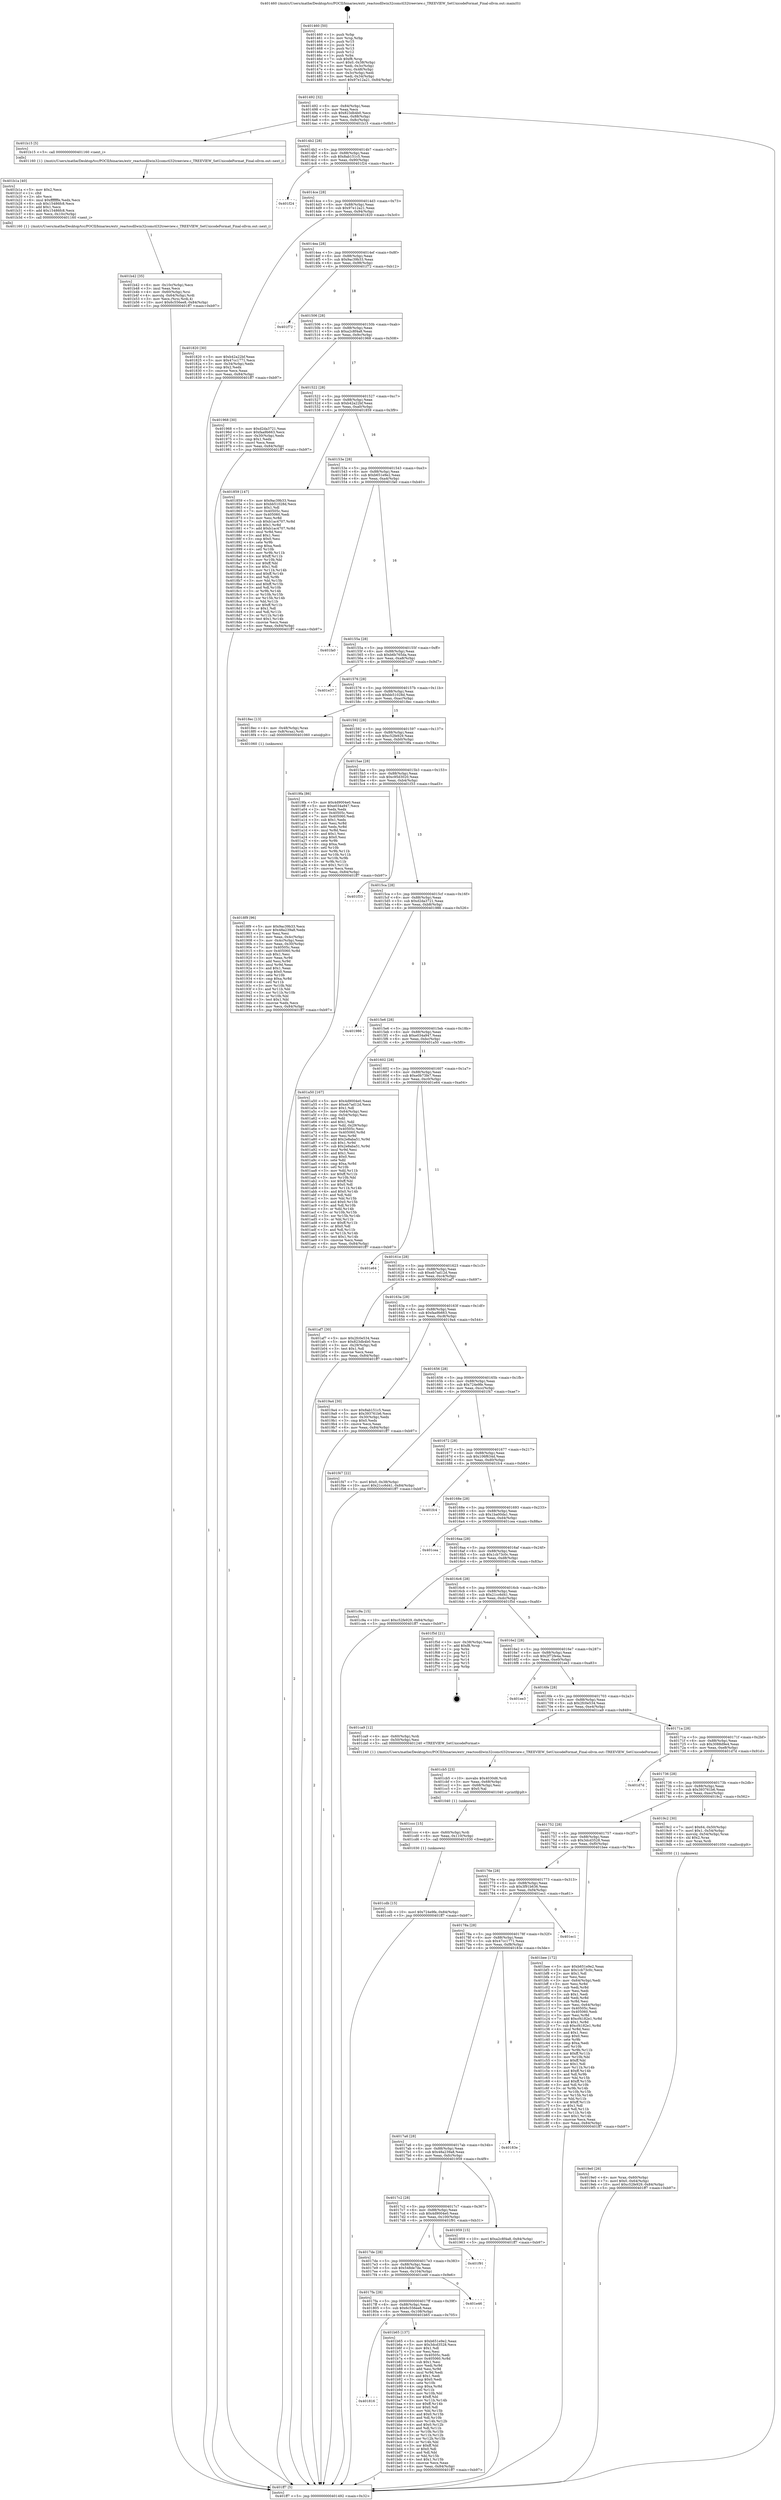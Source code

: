 digraph "0x401460" {
  label = "0x401460 (/mnt/c/Users/mathe/Desktop/tcc/POCII/binaries/extr_reactosdllwin32comctl32treeview.c_TREEVIEW_SetUnicodeFormat_Final-ollvm.out::main(0))"
  labelloc = "t"
  node[shape=record]

  Entry [label="",width=0.3,height=0.3,shape=circle,fillcolor=black,style=filled]
  "0x401492" [label="{
     0x401492 [32]\l
     | [instrs]\l
     &nbsp;&nbsp;0x401492 \<+6\>: mov -0x84(%rbp),%eax\l
     &nbsp;&nbsp;0x401498 \<+2\>: mov %eax,%ecx\l
     &nbsp;&nbsp;0x40149a \<+6\>: sub $0x823db4b0,%ecx\l
     &nbsp;&nbsp;0x4014a0 \<+6\>: mov %eax,-0x88(%rbp)\l
     &nbsp;&nbsp;0x4014a6 \<+6\>: mov %ecx,-0x8c(%rbp)\l
     &nbsp;&nbsp;0x4014ac \<+6\>: je 0000000000401b15 \<main+0x6b5\>\l
  }"]
  "0x401b15" [label="{
     0x401b15 [5]\l
     | [instrs]\l
     &nbsp;&nbsp;0x401b15 \<+5\>: call 0000000000401160 \<next_i\>\l
     | [calls]\l
     &nbsp;&nbsp;0x401160 \{1\} (/mnt/c/Users/mathe/Desktop/tcc/POCII/binaries/extr_reactosdllwin32comctl32treeview.c_TREEVIEW_SetUnicodeFormat_Final-ollvm.out::next_i)\l
  }"]
  "0x4014b2" [label="{
     0x4014b2 [28]\l
     | [instrs]\l
     &nbsp;&nbsp;0x4014b2 \<+5\>: jmp 00000000004014b7 \<main+0x57\>\l
     &nbsp;&nbsp;0x4014b7 \<+6\>: mov -0x88(%rbp),%eax\l
     &nbsp;&nbsp;0x4014bd \<+5\>: sub $0x8ab151c5,%eax\l
     &nbsp;&nbsp;0x4014c2 \<+6\>: mov %eax,-0x90(%rbp)\l
     &nbsp;&nbsp;0x4014c8 \<+6\>: je 0000000000401f24 \<main+0xac4\>\l
  }"]
  Exit [label="",width=0.3,height=0.3,shape=circle,fillcolor=black,style=filled,peripheries=2]
  "0x401f24" [label="{
     0x401f24\l
  }", style=dashed]
  "0x4014ce" [label="{
     0x4014ce [28]\l
     | [instrs]\l
     &nbsp;&nbsp;0x4014ce \<+5\>: jmp 00000000004014d3 \<main+0x73\>\l
     &nbsp;&nbsp;0x4014d3 \<+6\>: mov -0x88(%rbp),%eax\l
     &nbsp;&nbsp;0x4014d9 \<+5\>: sub $0x97e12a21,%eax\l
     &nbsp;&nbsp;0x4014de \<+6\>: mov %eax,-0x94(%rbp)\l
     &nbsp;&nbsp;0x4014e4 \<+6\>: je 0000000000401820 \<main+0x3c0\>\l
  }"]
  "0x401cdb" [label="{
     0x401cdb [15]\l
     | [instrs]\l
     &nbsp;&nbsp;0x401cdb \<+10\>: movl $0x724e9fe,-0x84(%rbp)\l
     &nbsp;&nbsp;0x401ce5 \<+5\>: jmp 0000000000401ff7 \<main+0xb97\>\l
  }"]
  "0x401820" [label="{
     0x401820 [30]\l
     | [instrs]\l
     &nbsp;&nbsp;0x401820 \<+5\>: mov $0xb42a22bf,%eax\l
     &nbsp;&nbsp;0x401825 \<+5\>: mov $0x47cc1771,%ecx\l
     &nbsp;&nbsp;0x40182a \<+3\>: mov -0x34(%rbp),%edx\l
     &nbsp;&nbsp;0x40182d \<+3\>: cmp $0x2,%edx\l
     &nbsp;&nbsp;0x401830 \<+3\>: cmovne %ecx,%eax\l
     &nbsp;&nbsp;0x401833 \<+6\>: mov %eax,-0x84(%rbp)\l
     &nbsp;&nbsp;0x401839 \<+5\>: jmp 0000000000401ff7 \<main+0xb97\>\l
  }"]
  "0x4014ea" [label="{
     0x4014ea [28]\l
     | [instrs]\l
     &nbsp;&nbsp;0x4014ea \<+5\>: jmp 00000000004014ef \<main+0x8f\>\l
     &nbsp;&nbsp;0x4014ef \<+6\>: mov -0x88(%rbp),%eax\l
     &nbsp;&nbsp;0x4014f5 \<+5\>: sub $0x9ac39b33,%eax\l
     &nbsp;&nbsp;0x4014fa \<+6\>: mov %eax,-0x98(%rbp)\l
     &nbsp;&nbsp;0x401500 \<+6\>: je 0000000000401f72 \<main+0xb12\>\l
  }"]
  "0x401ff7" [label="{
     0x401ff7 [5]\l
     | [instrs]\l
     &nbsp;&nbsp;0x401ff7 \<+5\>: jmp 0000000000401492 \<main+0x32\>\l
  }"]
  "0x401460" [label="{
     0x401460 [50]\l
     | [instrs]\l
     &nbsp;&nbsp;0x401460 \<+1\>: push %rbp\l
     &nbsp;&nbsp;0x401461 \<+3\>: mov %rsp,%rbp\l
     &nbsp;&nbsp;0x401464 \<+2\>: push %r15\l
     &nbsp;&nbsp;0x401466 \<+2\>: push %r14\l
     &nbsp;&nbsp;0x401468 \<+2\>: push %r13\l
     &nbsp;&nbsp;0x40146a \<+2\>: push %r12\l
     &nbsp;&nbsp;0x40146c \<+1\>: push %rbx\l
     &nbsp;&nbsp;0x40146d \<+7\>: sub $0xf8,%rsp\l
     &nbsp;&nbsp;0x401474 \<+7\>: movl $0x0,-0x38(%rbp)\l
     &nbsp;&nbsp;0x40147b \<+3\>: mov %edi,-0x3c(%rbp)\l
     &nbsp;&nbsp;0x40147e \<+4\>: mov %rsi,-0x48(%rbp)\l
     &nbsp;&nbsp;0x401482 \<+3\>: mov -0x3c(%rbp),%edi\l
     &nbsp;&nbsp;0x401485 \<+3\>: mov %edi,-0x34(%rbp)\l
     &nbsp;&nbsp;0x401488 \<+10\>: movl $0x97e12a21,-0x84(%rbp)\l
  }"]
  "0x401ccc" [label="{
     0x401ccc [15]\l
     | [instrs]\l
     &nbsp;&nbsp;0x401ccc \<+4\>: mov -0x60(%rbp),%rdi\l
     &nbsp;&nbsp;0x401cd0 \<+6\>: mov %eax,-0x110(%rbp)\l
     &nbsp;&nbsp;0x401cd6 \<+5\>: call 0000000000401030 \<free@plt\>\l
     | [calls]\l
     &nbsp;&nbsp;0x401030 \{1\} (unknown)\l
  }"]
  "0x401f72" [label="{
     0x401f72\l
  }", style=dashed]
  "0x401506" [label="{
     0x401506 [28]\l
     | [instrs]\l
     &nbsp;&nbsp;0x401506 \<+5\>: jmp 000000000040150b \<main+0xab\>\l
     &nbsp;&nbsp;0x40150b \<+6\>: mov -0x88(%rbp),%eax\l
     &nbsp;&nbsp;0x401511 \<+5\>: sub $0xa2c8f4a8,%eax\l
     &nbsp;&nbsp;0x401516 \<+6\>: mov %eax,-0x9c(%rbp)\l
     &nbsp;&nbsp;0x40151c \<+6\>: je 0000000000401968 \<main+0x508\>\l
  }"]
  "0x401cb5" [label="{
     0x401cb5 [23]\l
     | [instrs]\l
     &nbsp;&nbsp;0x401cb5 \<+10\>: movabs $0x4030d6,%rdi\l
     &nbsp;&nbsp;0x401cbf \<+3\>: mov %eax,-0x68(%rbp)\l
     &nbsp;&nbsp;0x401cc2 \<+3\>: mov -0x68(%rbp),%esi\l
     &nbsp;&nbsp;0x401cc5 \<+2\>: mov $0x0,%al\l
     &nbsp;&nbsp;0x401cc7 \<+5\>: call 0000000000401040 \<printf@plt\>\l
     | [calls]\l
     &nbsp;&nbsp;0x401040 \{1\} (unknown)\l
  }"]
  "0x401968" [label="{
     0x401968 [30]\l
     | [instrs]\l
     &nbsp;&nbsp;0x401968 \<+5\>: mov $0xd2da3721,%eax\l
     &nbsp;&nbsp;0x40196d \<+5\>: mov $0xfaa9b663,%ecx\l
     &nbsp;&nbsp;0x401972 \<+3\>: mov -0x30(%rbp),%edx\l
     &nbsp;&nbsp;0x401975 \<+3\>: cmp $0x1,%edx\l
     &nbsp;&nbsp;0x401978 \<+3\>: cmovl %ecx,%eax\l
     &nbsp;&nbsp;0x40197b \<+6\>: mov %eax,-0x84(%rbp)\l
     &nbsp;&nbsp;0x401981 \<+5\>: jmp 0000000000401ff7 \<main+0xb97\>\l
  }"]
  "0x401522" [label="{
     0x401522 [28]\l
     | [instrs]\l
     &nbsp;&nbsp;0x401522 \<+5\>: jmp 0000000000401527 \<main+0xc7\>\l
     &nbsp;&nbsp;0x401527 \<+6\>: mov -0x88(%rbp),%eax\l
     &nbsp;&nbsp;0x40152d \<+5\>: sub $0xb42a22bf,%eax\l
     &nbsp;&nbsp;0x401532 \<+6\>: mov %eax,-0xa0(%rbp)\l
     &nbsp;&nbsp;0x401538 \<+6\>: je 0000000000401859 \<main+0x3f9\>\l
  }"]
  "0x401816" [label="{
     0x401816\l
  }", style=dashed]
  "0x401859" [label="{
     0x401859 [147]\l
     | [instrs]\l
     &nbsp;&nbsp;0x401859 \<+5\>: mov $0x9ac39b33,%eax\l
     &nbsp;&nbsp;0x40185e \<+5\>: mov $0xbb51028d,%ecx\l
     &nbsp;&nbsp;0x401863 \<+2\>: mov $0x1,%dl\l
     &nbsp;&nbsp;0x401865 \<+7\>: mov 0x40505c,%esi\l
     &nbsp;&nbsp;0x40186c \<+7\>: mov 0x405060,%edi\l
     &nbsp;&nbsp;0x401873 \<+3\>: mov %esi,%r8d\l
     &nbsp;&nbsp;0x401876 \<+7\>: sub $0xb1ac4707,%r8d\l
     &nbsp;&nbsp;0x40187d \<+4\>: sub $0x1,%r8d\l
     &nbsp;&nbsp;0x401881 \<+7\>: add $0xb1ac4707,%r8d\l
     &nbsp;&nbsp;0x401888 \<+4\>: imul %r8d,%esi\l
     &nbsp;&nbsp;0x40188c \<+3\>: and $0x1,%esi\l
     &nbsp;&nbsp;0x40188f \<+3\>: cmp $0x0,%esi\l
     &nbsp;&nbsp;0x401892 \<+4\>: sete %r9b\l
     &nbsp;&nbsp;0x401896 \<+3\>: cmp $0xa,%edi\l
     &nbsp;&nbsp;0x401899 \<+4\>: setl %r10b\l
     &nbsp;&nbsp;0x40189d \<+3\>: mov %r9b,%r11b\l
     &nbsp;&nbsp;0x4018a0 \<+4\>: xor $0xff,%r11b\l
     &nbsp;&nbsp;0x4018a4 \<+3\>: mov %r10b,%bl\l
     &nbsp;&nbsp;0x4018a7 \<+3\>: xor $0xff,%bl\l
     &nbsp;&nbsp;0x4018aa \<+3\>: xor $0x1,%dl\l
     &nbsp;&nbsp;0x4018ad \<+3\>: mov %r11b,%r14b\l
     &nbsp;&nbsp;0x4018b0 \<+4\>: and $0xff,%r14b\l
     &nbsp;&nbsp;0x4018b4 \<+3\>: and %dl,%r9b\l
     &nbsp;&nbsp;0x4018b7 \<+3\>: mov %bl,%r15b\l
     &nbsp;&nbsp;0x4018ba \<+4\>: and $0xff,%r15b\l
     &nbsp;&nbsp;0x4018be \<+3\>: and %dl,%r10b\l
     &nbsp;&nbsp;0x4018c1 \<+3\>: or %r9b,%r14b\l
     &nbsp;&nbsp;0x4018c4 \<+3\>: or %r10b,%r15b\l
     &nbsp;&nbsp;0x4018c7 \<+3\>: xor %r15b,%r14b\l
     &nbsp;&nbsp;0x4018ca \<+3\>: or %bl,%r11b\l
     &nbsp;&nbsp;0x4018cd \<+4\>: xor $0xff,%r11b\l
     &nbsp;&nbsp;0x4018d1 \<+3\>: or $0x1,%dl\l
     &nbsp;&nbsp;0x4018d4 \<+3\>: and %dl,%r11b\l
     &nbsp;&nbsp;0x4018d7 \<+3\>: or %r11b,%r14b\l
     &nbsp;&nbsp;0x4018da \<+4\>: test $0x1,%r14b\l
     &nbsp;&nbsp;0x4018de \<+3\>: cmovne %ecx,%eax\l
     &nbsp;&nbsp;0x4018e1 \<+6\>: mov %eax,-0x84(%rbp)\l
     &nbsp;&nbsp;0x4018e7 \<+5\>: jmp 0000000000401ff7 \<main+0xb97\>\l
  }"]
  "0x40153e" [label="{
     0x40153e [28]\l
     | [instrs]\l
     &nbsp;&nbsp;0x40153e \<+5\>: jmp 0000000000401543 \<main+0xe3\>\l
     &nbsp;&nbsp;0x401543 \<+6\>: mov -0x88(%rbp),%eax\l
     &nbsp;&nbsp;0x401549 \<+5\>: sub $0xb651e9e2,%eax\l
     &nbsp;&nbsp;0x40154e \<+6\>: mov %eax,-0xa4(%rbp)\l
     &nbsp;&nbsp;0x401554 \<+6\>: je 0000000000401fa0 \<main+0xb40\>\l
  }"]
  "0x401b65" [label="{
     0x401b65 [137]\l
     | [instrs]\l
     &nbsp;&nbsp;0x401b65 \<+5\>: mov $0xb651e9e2,%eax\l
     &nbsp;&nbsp;0x401b6a \<+5\>: mov $0x3dcd3528,%ecx\l
     &nbsp;&nbsp;0x401b6f \<+2\>: mov $0x1,%dl\l
     &nbsp;&nbsp;0x401b71 \<+2\>: xor %esi,%esi\l
     &nbsp;&nbsp;0x401b73 \<+7\>: mov 0x40505c,%edi\l
     &nbsp;&nbsp;0x401b7a \<+8\>: mov 0x405060,%r8d\l
     &nbsp;&nbsp;0x401b82 \<+3\>: sub $0x1,%esi\l
     &nbsp;&nbsp;0x401b85 \<+3\>: mov %edi,%r9d\l
     &nbsp;&nbsp;0x401b88 \<+3\>: add %esi,%r9d\l
     &nbsp;&nbsp;0x401b8b \<+4\>: imul %r9d,%edi\l
     &nbsp;&nbsp;0x401b8f \<+3\>: and $0x1,%edi\l
     &nbsp;&nbsp;0x401b92 \<+3\>: cmp $0x0,%edi\l
     &nbsp;&nbsp;0x401b95 \<+4\>: sete %r10b\l
     &nbsp;&nbsp;0x401b99 \<+4\>: cmp $0xa,%r8d\l
     &nbsp;&nbsp;0x401b9d \<+4\>: setl %r11b\l
     &nbsp;&nbsp;0x401ba1 \<+3\>: mov %r10b,%bl\l
     &nbsp;&nbsp;0x401ba4 \<+3\>: xor $0xff,%bl\l
     &nbsp;&nbsp;0x401ba7 \<+3\>: mov %r11b,%r14b\l
     &nbsp;&nbsp;0x401baa \<+4\>: xor $0xff,%r14b\l
     &nbsp;&nbsp;0x401bae \<+3\>: xor $0x0,%dl\l
     &nbsp;&nbsp;0x401bb1 \<+3\>: mov %bl,%r15b\l
     &nbsp;&nbsp;0x401bb4 \<+4\>: and $0x0,%r15b\l
     &nbsp;&nbsp;0x401bb8 \<+3\>: and %dl,%r10b\l
     &nbsp;&nbsp;0x401bbb \<+3\>: mov %r14b,%r12b\l
     &nbsp;&nbsp;0x401bbe \<+4\>: and $0x0,%r12b\l
     &nbsp;&nbsp;0x401bc2 \<+3\>: and %dl,%r11b\l
     &nbsp;&nbsp;0x401bc5 \<+3\>: or %r10b,%r15b\l
     &nbsp;&nbsp;0x401bc8 \<+3\>: or %r11b,%r12b\l
     &nbsp;&nbsp;0x401bcb \<+3\>: xor %r12b,%r15b\l
     &nbsp;&nbsp;0x401bce \<+3\>: or %r14b,%bl\l
     &nbsp;&nbsp;0x401bd1 \<+3\>: xor $0xff,%bl\l
     &nbsp;&nbsp;0x401bd4 \<+3\>: or $0x0,%dl\l
     &nbsp;&nbsp;0x401bd7 \<+2\>: and %dl,%bl\l
     &nbsp;&nbsp;0x401bd9 \<+3\>: or %bl,%r15b\l
     &nbsp;&nbsp;0x401bdc \<+4\>: test $0x1,%r15b\l
     &nbsp;&nbsp;0x401be0 \<+3\>: cmovne %ecx,%eax\l
     &nbsp;&nbsp;0x401be3 \<+6\>: mov %eax,-0x84(%rbp)\l
     &nbsp;&nbsp;0x401be9 \<+5\>: jmp 0000000000401ff7 \<main+0xb97\>\l
  }"]
  "0x401fa0" [label="{
     0x401fa0\l
  }", style=dashed]
  "0x40155a" [label="{
     0x40155a [28]\l
     | [instrs]\l
     &nbsp;&nbsp;0x40155a \<+5\>: jmp 000000000040155f \<main+0xff\>\l
     &nbsp;&nbsp;0x40155f \<+6\>: mov -0x88(%rbp),%eax\l
     &nbsp;&nbsp;0x401565 \<+5\>: sub $0xb6b765da,%eax\l
     &nbsp;&nbsp;0x40156a \<+6\>: mov %eax,-0xa8(%rbp)\l
     &nbsp;&nbsp;0x401570 \<+6\>: je 0000000000401e37 \<main+0x9d7\>\l
  }"]
  "0x4017fa" [label="{
     0x4017fa [28]\l
     | [instrs]\l
     &nbsp;&nbsp;0x4017fa \<+5\>: jmp 00000000004017ff \<main+0x39f\>\l
     &nbsp;&nbsp;0x4017ff \<+6\>: mov -0x88(%rbp),%eax\l
     &nbsp;&nbsp;0x401805 \<+5\>: sub $0x6c556ee8,%eax\l
     &nbsp;&nbsp;0x40180a \<+6\>: mov %eax,-0x108(%rbp)\l
     &nbsp;&nbsp;0x401810 \<+6\>: je 0000000000401b65 \<main+0x705\>\l
  }"]
  "0x401e37" [label="{
     0x401e37\l
  }", style=dashed]
  "0x401576" [label="{
     0x401576 [28]\l
     | [instrs]\l
     &nbsp;&nbsp;0x401576 \<+5\>: jmp 000000000040157b \<main+0x11b\>\l
     &nbsp;&nbsp;0x40157b \<+6\>: mov -0x88(%rbp),%eax\l
     &nbsp;&nbsp;0x401581 \<+5\>: sub $0xbb51028d,%eax\l
     &nbsp;&nbsp;0x401586 \<+6\>: mov %eax,-0xac(%rbp)\l
     &nbsp;&nbsp;0x40158c \<+6\>: je 00000000004018ec \<main+0x48c\>\l
  }"]
  "0x401e46" [label="{
     0x401e46\l
  }", style=dashed]
  "0x4018ec" [label="{
     0x4018ec [13]\l
     | [instrs]\l
     &nbsp;&nbsp;0x4018ec \<+4\>: mov -0x48(%rbp),%rax\l
     &nbsp;&nbsp;0x4018f0 \<+4\>: mov 0x8(%rax),%rdi\l
     &nbsp;&nbsp;0x4018f4 \<+5\>: call 0000000000401060 \<atoi@plt\>\l
     | [calls]\l
     &nbsp;&nbsp;0x401060 \{1\} (unknown)\l
  }"]
  "0x401592" [label="{
     0x401592 [28]\l
     | [instrs]\l
     &nbsp;&nbsp;0x401592 \<+5\>: jmp 0000000000401597 \<main+0x137\>\l
     &nbsp;&nbsp;0x401597 \<+6\>: mov -0x88(%rbp),%eax\l
     &nbsp;&nbsp;0x40159d \<+5\>: sub $0xc52fe929,%eax\l
     &nbsp;&nbsp;0x4015a2 \<+6\>: mov %eax,-0xb0(%rbp)\l
     &nbsp;&nbsp;0x4015a8 \<+6\>: je 00000000004019fa \<main+0x59a\>\l
  }"]
  "0x4018f9" [label="{
     0x4018f9 [96]\l
     | [instrs]\l
     &nbsp;&nbsp;0x4018f9 \<+5\>: mov $0x9ac39b33,%ecx\l
     &nbsp;&nbsp;0x4018fe \<+5\>: mov $0x48a239a8,%edx\l
     &nbsp;&nbsp;0x401903 \<+2\>: xor %esi,%esi\l
     &nbsp;&nbsp;0x401905 \<+3\>: mov %eax,-0x4c(%rbp)\l
     &nbsp;&nbsp;0x401908 \<+3\>: mov -0x4c(%rbp),%eax\l
     &nbsp;&nbsp;0x40190b \<+3\>: mov %eax,-0x30(%rbp)\l
     &nbsp;&nbsp;0x40190e \<+7\>: mov 0x40505c,%eax\l
     &nbsp;&nbsp;0x401915 \<+8\>: mov 0x405060,%r8d\l
     &nbsp;&nbsp;0x40191d \<+3\>: sub $0x1,%esi\l
     &nbsp;&nbsp;0x401920 \<+3\>: mov %eax,%r9d\l
     &nbsp;&nbsp;0x401923 \<+3\>: add %esi,%r9d\l
     &nbsp;&nbsp;0x401926 \<+4\>: imul %r9d,%eax\l
     &nbsp;&nbsp;0x40192a \<+3\>: and $0x1,%eax\l
     &nbsp;&nbsp;0x40192d \<+3\>: cmp $0x0,%eax\l
     &nbsp;&nbsp;0x401930 \<+4\>: sete %r10b\l
     &nbsp;&nbsp;0x401934 \<+4\>: cmp $0xa,%r8d\l
     &nbsp;&nbsp;0x401938 \<+4\>: setl %r11b\l
     &nbsp;&nbsp;0x40193c \<+3\>: mov %r10b,%bl\l
     &nbsp;&nbsp;0x40193f \<+3\>: and %r11b,%bl\l
     &nbsp;&nbsp;0x401942 \<+3\>: xor %r11b,%r10b\l
     &nbsp;&nbsp;0x401945 \<+3\>: or %r10b,%bl\l
     &nbsp;&nbsp;0x401948 \<+3\>: test $0x1,%bl\l
     &nbsp;&nbsp;0x40194b \<+3\>: cmovne %edx,%ecx\l
     &nbsp;&nbsp;0x40194e \<+6\>: mov %ecx,-0x84(%rbp)\l
     &nbsp;&nbsp;0x401954 \<+5\>: jmp 0000000000401ff7 \<main+0xb97\>\l
  }"]
  "0x4017de" [label="{
     0x4017de [28]\l
     | [instrs]\l
     &nbsp;&nbsp;0x4017de \<+5\>: jmp 00000000004017e3 \<main+0x383\>\l
     &nbsp;&nbsp;0x4017e3 \<+6\>: mov -0x88(%rbp),%eax\l
     &nbsp;&nbsp;0x4017e9 \<+5\>: sub $0x548de7de,%eax\l
     &nbsp;&nbsp;0x4017ee \<+6\>: mov %eax,-0x104(%rbp)\l
     &nbsp;&nbsp;0x4017f4 \<+6\>: je 0000000000401e46 \<main+0x9e6\>\l
  }"]
  "0x4019fa" [label="{
     0x4019fa [86]\l
     | [instrs]\l
     &nbsp;&nbsp;0x4019fa \<+5\>: mov $0x4d9004e0,%eax\l
     &nbsp;&nbsp;0x4019ff \<+5\>: mov $0xe034a947,%ecx\l
     &nbsp;&nbsp;0x401a04 \<+2\>: xor %edx,%edx\l
     &nbsp;&nbsp;0x401a06 \<+7\>: mov 0x40505c,%esi\l
     &nbsp;&nbsp;0x401a0d \<+7\>: mov 0x405060,%edi\l
     &nbsp;&nbsp;0x401a14 \<+3\>: sub $0x1,%edx\l
     &nbsp;&nbsp;0x401a17 \<+3\>: mov %esi,%r8d\l
     &nbsp;&nbsp;0x401a1a \<+3\>: add %edx,%r8d\l
     &nbsp;&nbsp;0x401a1d \<+4\>: imul %r8d,%esi\l
     &nbsp;&nbsp;0x401a21 \<+3\>: and $0x1,%esi\l
     &nbsp;&nbsp;0x401a24 \<+3\>: cmp $0x0,%esi\l
     &nbsp;&nbsp;0x401a27 \<+4\>: sete %r9b\l
     &nbsp;&nbsp;0x401a2b \<+3\>: cmp $0xa,%edi\l
     &nbsp;&nbsp;0x401a2e \<+4\>: setl %r10b\l
     &nbsp;&nbsp;0x401a32 \<+3\>: mov %r9b,%r11b\l
     &nbsp;&nbsp;0x401a35 \<+3\>: and %r10b,%r11b\l
     &nbsp;&nbsp;0x401a38 \<+3\>: xor %r10b,%r9b\l
     &nbsp;&nbsp;0x401a3b \<+3\>: or %r9b,%r11b\l
     &nbsp;&nbsp;0x401a3e \<+4\>: test $0x1,%r11b\l
     &nbsp;&nbsp;0x401a42 \<+3\>: cmovne %ecx,%eax\l
     &nbsp;&nbsp;0x401a45 \<+6\>: mov %eax,-0x84(%rbp)\l
     &nbsp;&nbsp;0x401a4b \<+5\>: jmp 0000000000401ff7 \<main+0xb97\>\l
  }"]
  "0x4015ae" [label="{
     0x4015ae [28]\l
     | [instrs]\l
     &nbsp;&nbsp;0x4015ae \<+5\>: jmp 00000000004015b3 \<main+0x153\>\l
     &nbsp;&nbsp;0x4015b3 \<+6\>: mov -0x88(%rbp),%eax\l
     &nbsp;&nbsp;0x4015b9 \<+5\>: sub $0xc95d3020,%eax\l
     &nbsp;&nbsp;0x4015be \<+6\>: mov %eax,-0xb4(%rbp)\l
     &nbsp;&nbsp;0x4015c4 \<+6\>: je 0000000000401f33 \<main+0xad3\>\l
  }"]
  "0x401f91" [label="{
     0x401f91\l
  }", style=dashed]
  "0x401f33" [label="{
     0x401f33\l
  }", style=dashed]
  "0x4015ca" [label="{
     0x4015ca [28]\l
     | [instrs]\l
     &nbsp;&nbsp;0x4015ca \<+5\>: jmp 00000000004015cf \<main+0x16f\>\l
     &nbsp;&nbsp;0x4015cf \<+6\>: mov -0x88(%rbp),%eax\l
     &nbsp;&nbsp;0x4015d5 \<+5\>: sub $0xd2da3721,%eax\l
     &nbsp;&nbsp;0x4015da \<+6\>: mov %eax,-0xb8(%rbp)\l
     &nbsp;&nbsp;0x4015e0 \<+6\>: je 0000000000401986 \<main+0x526\>\l
  }"]
  "0x401b42" [label="{
     0x401b42 [35]\l
     | [instrs]\l
     &nbsp;&nbsp;0x401b42 \<+6\>: mov -0x10c(%rbp),%ecx\l
     &nbsp;&nbsp;0x401b48 \<+3\>: imul %eax,%ecx\l
     &nbsp;&nbsp;0x401b4b \<+4\>: mov -0x60(%rbp),%rsi\l
     &nbsp;&nbsp;0x401b4f \<+4\>: movslq -0x64(%rbp),%rdi\l
     &nbsp;&nbsp;0x401b53 \<+3\>: mov %ecx,(%rsi,%rdi,4)\l
     &nbsp;&nbsp;0x401b56 \<+10\>: movl $0x6c556ee8,-0x84(%rbp)\l
     &nbsp;&nbsp;0x401b60 \<+5\>: jmp 0000000000401ff7 \<main+0xb97\>\l
  }"]
  "0x401986" [label="{
     0x401986\l
  }", style=dashed]
  "0x4015e6" [label="{
     0x4015e6 [28]\l
     | [instrs]\l
     &nbsp;&nbsp;0x4015e6 \<+5\>: jmp 00000000004015eb \<main+0x18b\>\l
     &nbsp;&nbsp;0x4015eb \<+6\>: mov -0x88(%rbp),%eax\l
     &nbsp;&nbsp;0x4015f1 \<+5\>: sub $0xe034a947,%eax\l
     &nbsp;&nbsp;0x4015f6 \<+6\>: mov %eax,-0xbc(%rbp)\l
     &nbsp;&nbsp;0x4015fc \<+6\>: je 0000000000401a50 \<main+0x5f0\>\l
  }"]
  "0x401b1a" [label="{
     0x401b1a [40]\l
     | [instrs]\l
     &nbsp;&nbsp;0x401b1a \<+5\>: mov $0x2,%ecx\l
     &nbsp;&nbsp;0x401b1f \<+1\>: cltd\l
     &nbsp;&nbsp;0x401b20 \<+2\>: idiv %ecx\l
     &nbsp;&nbsp;0x401b22 \<+6\>: imul $0xfffffffe,%edx,%ecx\l
     &nbsp;&nbsp;0x401b28 \<+6\>: sub $0x15486fc8,%ecx\l
     &nbsp;&nbsp;0x401b2e \<+3\>: add $0x1,%ecx\l
     &nbsp;&nbsp;0x401b31 \<+6\>: add $0x15486fc8,%ecx\l
     &nbsp;&nbsp;0x401b37 \<+6\>: mov %ecx,-0x10c(%rbp)\l
     &nbsp;&nbsp;0x401b3d \<+5\>: call 0000000000401160 \<next_i\>\l
     | [calls]\l
     &nbsp;&nbsp;0x401160 \{1\} (/mnt/c/Users/mathe/Desktop/tcc/POCII/binaries/extr_reactosdllwin32comctl32treeview.c_TREEVIEW_SetUnicodeFormat_Final-ollvm.out::next_i)\l
  }"]
  "0x401a50" [label="{
     0x401a50 [167]\l
     | [instrs]\l
     &nbsp;&nbsp;0x401a50 \<+5\>: mov $0x4d9004e0,%eax\l
     &nbsp;&nbsp;0x401a55 \<+5\>: mov $0xeb7ad12d,%ecx\l
     &nbsp;&nbsp;0x401a5a \<+2\>: mov $0x1,%dl\l
     &nbsp;&nbsp;0x401a5c \<+3\>: mov -0x64(%rbp),%esi\l
     &nbsp;&nbsp;0x401a5f \<+3\>: cmp -0x54(%rbp),%esi\l
     &nbsp;&nbsp;0x401a62 \<+4\>: setl %dil\l
     &nbsp;&nbsp;0x401a66 \<+4\>: and $0x1,%dil\l
     &nbsp;&nbsp;0x401a6a \<+4\>: mov %dil,-0x29(%rbp)\l
     &nbsp;&nbsp;0x401a6e \<+7\>: mov 0x40505c,%esi\l
     &nbsp;&nbsp;0x401a75 \<+8\>: mov 0x405060,%r8d\l
     &nbsp;&nbsp;0x401a7d \<+3\>: mov %esi,%r9d\l
     &nbsp;&nbsp;0x401a80 \<+7\>: add $0x2e8aba51,%r9d\l
     &nbsp;&nbsp;0x401a87 \<+4\>: sub $0x1,%r9d\l
     &nbsp;&nbsp;0x401a8b \<+7\>: sub $0x2e8aba51,%r9d\l
     &nbsp;&nbsp;0x401a92 \<+4\>: imul %r9d,%esi\l
     &nbsp;&nbsp;0x401a96 \<+3\>: and $0x1,%esi\l
     &nbsp;&nbsp;0x401a99 \<+3\>: cmp $0x0,%esi\l
     &nbsp;&nbsp;0x401a9c \<+4\>: sete %dil\l
     &nbsp;&nbsp;0x401aa0 \<+4\>: cmp $0xa,%r8d\l
     &nbsp;&nbsp;0x401aa4 \<+4\>: setl %r10b\l
     &nbsp;&nbsp;0x401aa8 \<+3\>: mov %dil,%r11b\l
     &nbsp;&nbsp;0x401aab \<+4\>: xor $0xff,%r11b\l
     &nbsp;&nbsp;0x401aaf \<+3\>: mov %r10b,%bl\l
     &nbsp;&nbsp;0x401ab2 \<+3\>: xor $0xff,%bl\l
     &nbsp;&nbsp;0x401ab5 \<+3\>: xor $0x0,%dl\l
     &nbsp;&nbsp;0x401ab8 \<+3\>: mov %r11b,%r14b\l
     &nbsp;&nbsp;0x401abb \<+4\>: and $0x0,%r14b\l
     &nbsp;&nbsp;0x401abf \<+3\>: and %dl,%dil\l
     &nbsp;&nbsp;0x401ac2 \<+3\>: mov %bl,%r15b\l
     &nbsp;&nbsp;0x401ac5 \<+4\>: and $0x0,%r15b\l
     &nbsp;&nbsp;0x401ac9 \<+3\>: and %dl,%r10b\l
     &nbsp;&nbsp;0x401acc \<+3\>: or %dil,%r14b\l
     &nbsp;&nbsp;0x401acf \<+3\>: or %r10b,%r15b\l
     &nbsp;&nbsp;0x401ad2 \<+3\>: xor %r15b,%r14b\l
     &nbsp;&nbsp;0x401ad5 \<+3\>: or %bl,%r11b\l
     &nbsp;&nbsp;0x401ad8 \<+4\>: xor $0xff,%r11b\l
     &nbsp;&nbsp;0x401adc \<+3\>: or $0x0,%dl\l
     &nbsp;&nbsp;0x401adf \<+3\>: and %dl,%r11b\l
     &nbsp;&nbsp;0x401ae2 \<+3\>: or %r11b,%r14b\l
     &nbsp;&nbsp;0x401ae5 \<+4\>: test $0x1,%r14b\l
     &nbsp;&nbsp;0x401ae9 \<+3\>: cmovne %ecx,%eax\l
     &nbsp;&nbsp;0x401aec \<+6\>: mov %eax,-0x84(%rbp)\l
     &nbsp;&nbsp;0x401af2 \<+5\>: jmp 0000000000401ff7 \<main+0xb97\>\l
  }"]
  "0x401602" [label="{
     0x401602 [28]\l
     | [instrs]\l
     &nbsp;&nbsp;0x401602 \<+5\>: jmp 0000000000401607 \<main+0x1a7\>\l
     &nbsp;&nbsp;0x401607 \<+6\>: mov -0x88(%rbp),%eax\l
     &nbsp;&nbsp;0x40160d \<+5\>: sub $0xe0b73fe7,%eax\l
     &nbsp;&nbsp;0x401612 \<+6\>: mov %eax,-0xc0(%rbp)\l
     &nbsp;&nbsp;0x401618 \<+6\>: je 0000000000401e64 \<main+0xa04\>\l
  }"]
  "0x4019e0" [label="{
     0x4019e0 [26]\l
     | [instrs]\l
     &nbsp;&nbsp;0x4019e0 \<+4\>: mov %rax,-0x60(%rbp)\l
     &nbsp;&nbsp;0x4019e4 \<+7\>: movl $0x0,-0x64(%rbp)\l
     &nbsp;&nbsp;0x4019eb \<+10\>: movl $0xc52fe929,-0x84(%rbp)\l
     &nbsp;&nbsp;0x4019f5 \<+5\>: jmp 0000000000401ff7 \<main+0xb97\>\l
  }"]
  "0x401e64" [label="{
     0x401e64\l
  }", style=dashed]
  "0x40161e" [label="{
     0x40161e [28]\l
     | [instrs]\l
     &nbsp;&nbsp;0x40161e \<+5\>: jmp 0000000000401623 \<main+0x1c3\>\l
     &nbsp;&nbsp;0x401623 \<+6\>: mov -0x88(%rbp),%eax\l
     &nbsp;&nbsp;0x401629 \<+5\>: sub $0xeb7ad12d,%eax\l
     &nbsp;&nbsp;0x40162e \<+6\>: mov %eax,-0xc4(%rbp)\l
     &nbsp;&nbsp;0x401634 \<+6\>: je 0000000000401af7 \<main+0x697\>\l
  }"]
  "0x4017c2" [label="{
     0x4017c2 [28]\l
     | [instrs]\l
     &nbsp;&nbsp;0x4017c2 \<+5\>: jmp 00000000004017c7 \<main+0x367\>\l
     &nbsp;&nbsp;0x4017c7 \<+6\>: mov -0x88(%rbp),%eax\l
     &nbsp;&nbsp;0x4017cd \<+5\>: sub $0x4d9004e0,%eax\l
     &nbsp;&nbsp;0x4017d2 \<+6\>: mov %eax,-0x100(%rbp)\l
     &nbsp;&nbsp;0x4017d8 \<+6\>: je 0000000000401f91 \<main+0xb31\>\l
  }"]
  "0x401af7" [label="{
     0x401af7 [30]\l
     | [instrs]\l
     &nbsp;&nbsp;0x401af7 \<+5\>: mov $0x2fc0e534,%eax\l
     &nbsp;&nbsp;0x401afc \<+5\>: mov $0x823db4b0,%ecx\l
     &nbsp;&nbsp;0x401b01 \<+3\>: mov -0x29(%rbp),%dl\l
     &nbsp;&nbsp;0x401b04 \<+3\>: test $0x1,%dl\l
     &nbsp;&nbsp;0x401b07 \<+3\>: cmovne %ecx,%eax\l
     &nbsp;&nbsp;0x401b0a \<+6\>: mov %eax,-0x84(%rbp)\l
     &nbsp;&nbsp;0x401b10 \<+5\>: jmp 0000000000401ff7 \<main+0xb97\>\l
  }"]
  "0x40163a" [label="{
     0x40163a [28]\l
     | [instrs]\l
     &nbsp;&nbsp;0x40163a \<+5\>: jmp 000000000040163f \<main+0x1df\>\l
     &nbsp;&nbsp;0x40163f \<+6\>: mov -0x88(%rbp),%eax\l
     &nbsp;&nbsp;0x401645 \<+5\>: sub $0xfaa9b663,%eax\l
     &nbsp;&nbsp;0x40164a \<+6\>: mov %eax,-0xc8(%rbp)\l
     &nbsp;&nbsp;0x401650 \<+6\>: je 00000000004019a4 \<main+0x544\>\l
  }"]
  "0x401959" [label="{
     0x401959 [15]\l
     | [instrs]\l
     &nbsp;&nbsp;0x401959 \<+10\>: movl $0xa2c8f4a8,-0x84(%rbp)\l
     &nbsp;&nbsp;0x401963 \<+5\>: jmp 0000000000401ff7 \<main+0xb97\>\l
  }"]
  "0x4019a4" [label="{
     0x4019a4 [30]\l
     | [instrs]\l
     &nbsp;&nbsp;0x4019a4 \<+5\>: mov $0x8ab151c5,%eax\l
     &nbsp;&nbsp;0x4019a9 \<+5\>: mov $0x393761b6,%ecx\l
     &nbsp;&nbsp;0x4019ae \<+3\>: mov -0x30(%rbp),%edx\l
     &nbsp;&nbsp;0x4019b1 \<+3\>: cmp $0x0,%edx\l
     &nbsp;&nbsp;0x4019b4 \<+3\>: cmove %ecx,%eax\l
     &nbsp;&nbsp;0x4019b7 \<+6\>: mov %eax,-0x84(%rbp)\l
     &nbsp;&nbsp;0x4019bd \<+5\>: jmp 0000000000401ff7 \<main+0xb97\>\l
  }"]
  "0x401656" [label="{
     0x401656 [28]\l
     | [instrs]\l
     &nbsp;&nbsp;0x401656 \<+5\>: jmp 000000000040165b \<main+0x1fb\>\l
     &nbsp;&nbsp;0x40165b \<+6\>: mov -0x88(%rbp),%eax\l
     &nbsp;&nbsp;0x401661 \<+5\>: sub $0x724e9fe,%eax\l
     &nbsp;&nbsp;0x401666 \<+6\>: mov %eax,-0xcc(%rbp)\l
     &nbsp;&nbsp;0x40166c \<+6\>: je 0000000000401f47 \<main+0xae7\>\l
  }"]
  "0x4017a6" [label="{
     0x4017a6 [28]\l
     | [instrs]\l
     &nbsp;&nbsp;0x4017a6 \<+5\>: jmp 00000000004017ab \<main+0x34b\>\l
     &nbsp;&nbsp;0x4017ab \<+6\>: mov -0x88(%rbp),%eax\l
     &nbsp;&nbsp;0x4017b1 \<+5\>: sub $0x48a239a8,%eax\l
     &nbsp;&nbsp;0x4017b6 \<+6\>: mov %eax,-0xfc(%rbp)\l
     &nbsp;&nbsp;0x4017bc \<+6\>: je 0000000000401959 \<main+0x4f9\>\l
  }"]
  "0x401f47" [label="{
     0x401f47 [22]\l
     | [instrs]\l
     &nbsp;&nbsp;0x401f47 \<+7\>: movl $0x0,-0x38(%rbp)\l
     &nbsp;&nbsp;0x401f4e \<+10\>: movl $0x21cc6d41,-0x84(%rbp)\l
     &nbsp;&nbsp;0x401f58 \<+5\>: jmp 0000000000401ff7 \<main+0xb97\>\l
  }"]
  "0x401672" [label="{
     0x401672 [28]\l
     | [instrs]\l
     &nbsp;&nbsp;0x401672 \<+5\>: jmp 0000000000401677 \<main+0x217\>\l
     &nbsp;&nbsp;0x401677 \<+6\>: mov -0x88(%rbp),%eax\l
     &nbsp;&nbsp;0x40167d \<+5\>: sub $0x106f634d,%eax\l
     &nbsp;&nbsp;0x401682 \<+6\>: mov %eax,-0xd0(%rbp)\l
     &nbsp;&nbsp;0x401688 \<+6\>: je 0000000000401fc4 \<main+0xb64\>\l
  }"]
  "0x40183e" [label="{
     0x40183e\l
  }", style=dashed]
  "0x401fc4" [label="{
     0x401fc4\l
  }", style=dashed]
  "0x40168e" [label="{
     0x40168e [28]\l
     | [instrs]\l
     &nbsp;&nbsp;0x40168e \<+5\>: jmp 0000000000401693 \<main+0x233\>\l
     &nbsp;&nbsp;0x401693 \<+6\>: mov -0x88(%rbp),%eax\l
     &nbsp;&nbsp;0x401699 \<+5\>: sub $0x1ba00da1,%eax\l
     &nbsp;&nbsp;0x40169e \<+6\>: mov %eax,-0xd4(%rbp)\l
     &nbsp;&nbsp;0x4016a4 \<+6\>: je 0000000000401cea \<main+0x88a\>\l
  }"]
  "0x40178a" [label="{
     0x40178a [28]\l
     | [instrs]\l
     &nbsp;&nbsp;0x40178a \<+5\>: jmp 000000000040178f \<main+0x32f\>\l
     &nbsp;&nbsp;0x40178f \<+6\>: mov -0x88(%rbp),%eax\l
     &nbsp;&nbsp;0x401795 \<+5\>: sub $0x47cc1771,%eax\l
     &nbsp;&nbsp;0x40179a \<+6\>: mov %eax,-0xf8(%rbp)\l
     &nbsp;&nbsp;0x4017a0 \<+6\>: je 000000000040183e \<main+0x3de\>\l
  }"]
  "0x401cea" [label="{
     0x401cea\l
  }", style=dashed]
  "0x4016aa" [label="{
     0x4016aa [28]\l
     | [instrs]\l
     &nbsp;&nbsp;0x4016aa \<+5\>: jmp 00000000004016af \<main+0x24f\>\l
     &nbsp;&nbsp;0x4016af \<+6\>: mov -0x88(%rbp),%eax\l
     &nbsp;&nbsp;0x4016b5 \<+5\>: sub $0x1cb73c0c,%eax\l
     &nbsp;&nbsp;0x4016ba \<+6\>: mov %eax,-0xd8(%rbp)\l
     &nbsp;&nbsp;0x4016c0 \<+6\>: je 0000000000401c9a \<main+0x83a\>\l
  }"]
  "0x401ec1" [label="{
     0x401ec1\l
  }", style=dashed]
  "0x401c9a" [label="{
     0x401c9a [15]\l
     | [instrs]\l
     &nbsp;&nbsp;0x401c9a \<+10\>: movl $0xc52fe929,-0x84(%rbp)\l
     &nbsp;&nbsp;0x401ca4 \<+5\>: jmp 0000000000401ff7 \<main+0xb97\>\l
  }"]
  "0x4016c6" [label="{
     0x4016c6 [28]\l
     | [instrs]\l
     &nbsp;&nbsp;0x4016c6 \<+5\>: jmp 00000000004016cb \<main+0x26b\>\l
     &nbsp;&nbsp;0x4016cb \<+6\>: mov -0x88(%rbp),%eax\l
     &nbsp;&nbsp;0x4016d1 \<+5\>: sub $0x21cc6d41,%eax\l
     &nbsp;&nbsp;0x4016d6 \<+6\>: mov %eax,-0xdc(%rbp)\l
     &nbsp;&nbsp;0x4016dc \<+6\>: je 0000000000401f5d \<main+0xafd\>\l
  }"]
  "0x40176e" [label="{
     0x40176e [28]\l
     | [instrs]\l
     &nbsp;&nbsp;0x40176e \<+5\>: jmp 0000000000401773 \<main+0x313\>\l
     &nbsp;&nbsp;0x401773 \<+6\>: mov -0x88(%rbp),%eax\l
     &nbsp;&nbsp;0x401779 \<+5\>: sub $0x3f91b636,%eax\l
     &nbsp;&nbsp;0x40177e \<+6\>: mov %eax,-0xf4(%rbp)\l
     &nbsp;&nbsp;0x401784 \<+6\>: je 0000000000401ec1 \<main+0xa61\>\l
  }"]
  "0x401f5d" [label="{
     0x401f5d [21]\l
     | [instrs]\l
     &nbsp;&nbsp;0x401f5d \<+3\>: mov -0x38(%rbp),%eax\l
     &nbsp;&nbsp;0x401f60 \<+7\>: add $0xf8,%rsp\l
     &nbsp;&nbsp;0x401f67 \<+1\>: pop %rbx\l
     &nbsp;&nbsp;0x401f68 \<+2\>: pop %r12\l
     &nbsp;&nbsp;0x401f6a \<+2\>: pop %r13\l
     &nbsp;&nbsp;0x401f6c \<+2\>: pop %r14\l
     &nbsp;&nbsp;0x401f6e \<+2\>: pop %r15\l
     &nbsp;&nbsp;0x401f70 \<+1\>: pop %rbp\l
     &nbsp;&nbsp;0x401f71 \<+1\>: ret\l
  }"]
  "0x4016e2" [label="{
     0x4016e2 [28]\l
     | [instrs]\l
     &nbsp;&nbsp;0x4016e2 \<+5\>: jmp 00000000004016e7 \<main+0x287\>\l
     &nbsp;&nbsp;0x4016e7 \<+6\>: mov -0x88(%rbp),%eax\l
     &nbsp;&nbsp;0x4016ed \<+5\>: sub $0x2f72fe4a,%eax\l
     &nbsp;&nbsp;0x4016f2 \<+6\>: mov %eax,-0xe0(%rbp)\l
     &nbsp;&nbsp;0x4016f8 \<+6\>: je 0000000000401ee3 \<main+0xa83\>\l
  }"]
  "0x401bee" [label="{
     0x401bee [172]\l
     | [instrs]\l
     &nbsp;&nbsp;0x401bee \<+5\>: mov $0xb651e9e2,%eax\l
     &nbsp;&nbsp;0x401bf3 \<+5\>: mov $0x1cb73c0c,%ecx\l
     &nbsp;&nbsp;0x401bf8 \<+2\>: mov $0x1,%dl\l
     &nbsp;&nbsp;0x401bfa \<+2\>: xor %esi,%esi\l
     &nbsp;&nbsp;0x401bfc \<+3\>: mov -0x64(%rbp),%edi\l
     &nbsp;&nbsp;0x401bff \<+3\>: mov %esi,%r8d\l
     &nbsp;&nbsp;0x401c02 \<+3\>: sub %edi,%r8d\l
     &nbsp;&nbsp;0x401c05 \<+2\>: mov %esi,%edi\l
     &nbsp;&nbsp;0x401c07 \<+3\>: sub $0x1,%edi\l
     &nbsp;&nbsp;0x401c0a \<+3\>: add %edi,%r8d\l
     &nbsp;&nbsp;0x401c0d \<+3\>: sub %r8d,%esi\l
     &nbsp;&nbsp;0x401c10 \<+3\>: mov %esi,-0x64(%rbp)\l
     &nbsp;&nbsp;0x401c13 \<+7\>: mov 0x40505c,%esi\l
     &nbsp;&nbsp;0x401c1a \<+7\>: mov 0x405060,%edi\l
     &nbsp;&nbsp;0x401c21 \<+3\>: mov %esi,%r8d\l
     &nbsp;&nbsp;0x401c24 \<+7\>: add $0xcf4182e1,%r8d\l
     &nbsp;&nbsp;0x401c2b \<+4\>: sub $0x1,%r8d\l
     &nbsp;&nbsp;0x401c2f \<+7\>: sub $0xcf4182e1,%r8d\l
     &nbsp;&nbsp;0x401c36 \<+4\>: imul %r8d,%esi\l
     &nbsp;&nbsp;0x401c3a \<+3\>: and $0x1,%esi\l
     &nbsp;&nbsp;0x401c3d \<+3\>: cmp $0x0,%esi\l
     &nbsp;&nbsp;0x401c40 \<+4\>: sete %r9b\l
     &nbsp;&nbsp;0x401c44 \<+3\>: cmp $0xa,%edi\l
     &nbsp;&nbsp;0x401c47 \<+4\>: setl %r10b\l
     &nbsp;&nbsp;0x401c4b \<+3\>: mov %r9b,%r11b\l
     &nbsp;&nbsp;0x401c4e \<+4\>: xor $0xff,%r11b\l
     &nbsp;&nbsp;0x401c52 \<+3\>: mov %r10b,%bl\l
     &nbsp;&nbsp;0x401c55 \<+3\>: xor $0xff,%bl\l
     &nbsp;&nbsp;0x401c58 \<+3\>: xor $0x1,%dl\l
     &nbsp;&nbsp;0x401c5b \<+3\>: mov %r11b,%r14b\l
     &nbsp;&nbsp;0x401c5e \<+4\>: and $0xff,%r14b\l
     &nbsp;&nbsp;0x401c62 \<+3\>: and %dl,%r9b\l
     &nbsp;&nbsp;0x401c65 \<+3\>: mov %bl,%r15b\l
     &nbsp;&nbsp;0x401c68 \<+4\>: and $0xff,%r15b\l
     &nbsp;&nbsp;0x401c6c \<+3\>: and %dl,%r10b\l
     &nbsp;&nbsp;0x401c6f \<+3\>: or %r9b,%r14b\l
     &nbsp;&nbsp;0x401c72 \<+3\>: or %r10b,%r15b\l
     &nbsp;&nbsp;0x401c75 \<+3\>: xor %r15b,%r14b\l
     &nbsp;&nbsp;0x401c78 \<+3\>: or %bl,%r11b\l
     &nbsp;&nbsp;0x401c7b \<+4\>: xor $0xff,%r11b\l
     &nbsp;&nbsp;0x401c7f \<+3\>: or $0x1,%dl\l
     &nbsp;&nbsp;0x401c82 \<+3\>: and %dl,%r11b\l
     &nbsp;&nbsp;0x401c85 \<+3\>: or %r11b,%r14b\l
     &nbsp;&nbsp;0x401c88 \<+4\>: test $0x1,%r14b\l
     &nbsp;&nbsp;0x401c8c \<+3\>: cmovne %ecx,%eax\l
     &nbsp;&nbsp;0x401c8f \<+6\>: mov %eax,-0x84(%rbp)\l
     &nbsp;&nbsp;0x401c95 \<+5\>: jmp 0000000000401ff7 \<main+0xb97\>\l
  }"]
  "0x401ee3" [label="{
     0x401ee3\l
  }", style=dashed]
  "0x4016fe" [label="{
     0x4016fe [28]\l
     | [instrs]\l
     &nbsp;&nbsp;0x4016fe \<+5\>: jmp 0000000000401703 \<main+0x2a3\>\l
     &nbsp;&nbsp;0x401703 \<+6\>: mov -0x88(%rbp),%eax\l
     &nbsp;&nbsp;0x401709 \<+5\>: sub $0x2fc0e534,%eax\l
     &nbsp;&nbsp;0x40170e \<+6\>: mov %eax,-0xe4(%rbp)\l
     &nbsp;&nbsp;0x401714 \<+6\>: je 0000000000401ca9 \<main+0x849\>\l
  }"]
  "0x401752" [label="{
     0x401752 [28]\l
     | [instrs]\l
     &nbsp;&nbsp;0x401752 \<+5\>: jmp 0000000000401757 \<main+0x2f7\>\l
     &nbsp;&nbsp;0x401757 \<+6\>: mov -0x88(%rbp),%eax\l
     &nbsp;&nbsp;0x40175d \<+5\>: sub $0x3dcd3528,%eax\l
     &nbsp;&nbsp;0x401762 \<+6\>: mov %eax,-0xf0(%rbp)\l
     &nbsp;&nbsp;0x401768 \<+6\>: je 0000000000401bee \<main+0x78e\>\l
  }"]
  "0x401ca9" [label="{
     0x401ca9 [12]\l
     | [instrs]\l
     &nbsp;&nbsp;0x401ca9 \<+4\>: mov -0x60(%rbp),%rdi\l
     &nbsp;&nbsp;0x401cad \<+3\>: mov -0x50(%rbp),%esi\l
     &nbsp;&nbsp;0x401cb0 \<+5\>: call 0000000000401240 \<TREEVIEW_SetUnicodeFormat\>\l
     | [calls]\l
     &nbsp;&nbsp;0x401240 \{1\} (/mnt/c/Users/mathe/Desktop/tcc/POCII/binaries/extr_reactosdllwin32comctl32treeview.c_TREEVIEW_SetUnicodeFormat_Final-ollvm.out::TREEVIEW_SetUnicodeFormat)\l
  }"]
  "0x40171a" [label="{
     0x40171a [28]\l
     | [instrs]\l
     &nbsp;&nbsp;0x40171a \<+5\>: jmp 000000000040171f \<main+0x2bf\>\l
     &nbsp;&nbsp;0x40171f \<+6\>: mov -0x88(%rbp),%eax\l
     &nbsp;&nbsp;0x401725 \<+5\>: sub $0x3088d9e4,%eax\l
     &nbsp;&nbsp;0x40172a \<+6\>: mov %eax,-0xe8(%rbp)\l
     &nbsp;&nbsp;0x401730 \<+6\>: je 0000000000401d7d \<main+0x91d\>\l
  }"]
  "0x4019c2" [label="{
     0x4019c2 [30]\l
     | [instrs]\l
     &nbsp;&nbsp;0x4019c2 \<+7\>: movl $0x64,-0x50(%rbp)\l
     &nbsp;&nbsp;0x4019c9 \<+7\>: movl $0x1,-0x54(%rbp)\l
     &nbsp;&nbsp;0x4019d0 \<+4\>: movslq -0x54(%rbp),%rax\l
     &nbsp;&nbsp;0x4019d4 \<+4\>: shl $0x2,%rax\l
     &nbsp;&nbsp;0x4019d8 \<+3\>: mov %rax,%rdi\l
     &nbsp;&nbsp;0x4019db \<+5\>: call 0000000000401050 \<malloc@plt\>\l
     | [calls]\l
     &nbsp;&nbsp;0x401050 \{1\} (unknown)\l
  }"]
  "0x401d7d" [label="{
     0x401d7d\l
  }", style=dashed]
  "0x401736" [label="{
     0x401736 [28]\l
     | [instrs]\l
     &nbsp;&nbsp;0x401736 \<+5\>: jmp 000000000040173b \<main+0x2db\>\l
     &nbsp;&nbsp;0x40173b \<+6\>: mov -0x88(%rbp),%eax\l
     &nbsp;&nbsp;0x401741 \<+5\>: sub $0x393761b6,%eax\l
     &nbsp;&nbsp;0x401746 \<+6\>: mov %eax,-0xec(%rbp)\l
     &nbsp;&nbsp;0x40174c \<+6\>: je 00000000004019c2 \<main+0x562\>\l
  }"]
  Entry -> "0x401460" [label=" 1"]
  "0x401492" -> "0x401b15" [label=" 1"]
  "0x401492" -> "0x4014b2" [label=" 19"]
  "0x401f5d" -> Exit [label=" 1"]
  "0x4014b2" -> "0x401f24" [label=" 0"]
  "0x4014b2" -> "0x4014ce" [label=" 19"]
  "0x401f47" -> "0x401ff7" [label=" 1"]
  "0x4014ce" -> "0x401820" [label=" 1"]
  "0x4014ce" -> "0x4014ea" [label=" 18"]
  "0x401820" -> "0x401ff7" [label=" 1"]
  "0x401460" -> "0x401492" [label=" 1"]
  "0x401ff7" -> "0x401492" [label=" 19"]
  "0x401cdb" -> "0x401ff7" [label=" 1"]
  "0x4014ea" -> "0x401f72" [label=" 0"]
  "0x4014ea" -> "0x401506" [label=" 18"]
  "0x401ccc" -> "0x401cdb" [label=" 1"]
  "0x401506" -> "0x401968" [label=" 1"]
  "0x401506" -> "0x401522" [label=" 17"]
  "0x401cb5" -> "0x401ccc" [label=" 1"]
  "0x401522" -> "0x401859" [label=" 1"]
  "0x401522" -> "0x40153e" [label=" 16"]
  "0x401859" -> "0x401ff7" [label=" 1"]
  "0x401ca9" -> "0x401cb5" [label=" 1"]
  "0x40153e" -> "0x401fa0" [label=" 0"]
  "0x40153e" -> "0x40155a" [label=" 16"]
  "0x401c9a" -> "0x401ff7" [label=" 1"]
  "0x40155a" -> "0x401e37" [label=" 0"]
  "0x40155a" -> "0x401576" [label=" 16"]
  "0x401b65" -> "0x401ff7" [label=" 1"]
  "0x401576" -> "0x4018ec" [label=" 1"]
  "0x401576" -> "0x401592" [label=" 15"]
  "0x4018ec" -> "0x4018f9" [label=" 1"]
  "0x4018f9" -> "0x401ff7" [label=" 1"]
  "0x4017fa" -> "0x401816" [label=" 0"]
  "0x401592" -> "0x4019fa" [label=" 2"]
  "0x401592" -> "0x4015ae" [label=" 13"]
  "0x401bee" -> "0x401ff7" [label=" 1"]
  "0x4015ae" -> "0x401f33" [label=" 0"]
  "0x4015ae" -> "0x4015ca" [label=" 13"]
  "0x4017de" -> "0x4017fa" [label=" 1"]
  "0x4015ca" -> "0x401986" [label=" 0"]
  "0x4015ca" -> "0x4015e6" [label=" 13"]
  "0x4017fa" -> "0x401b65" [label=" 1"]
  "0x4015e6" -> "0x401a50" [label=" 2"]
  "0x4015e6" -> "0x401602" [label=" 11"]
  "0x4017c2" -> "0x4017de" [label=" 1"]
  "0x401602" -> "0x401e64" [label=" 0"]
  "0x401602" -> "0x40161e" [label=" 11"]
  "0x4017c2" -> "0x401f91" [label=" 0"]
  "0x40161e" -> "0x401af7" [label=" 2"]
  "0x40161e" -> "0x40163a" [label=" 9"]
  "0x4017de" -> "0x401e46" [label=" 0"]
  "0x40163a" -> "0x4019a4" [label=" 1"]
  "0x40163a" -> "0x401656" [label=" 8"]
  "0x401b42" -> "0x401ff7" [label=" 1"]
  "0x401656" -> "0x401f47" [label=" 1"]
  "0x401656" -> "0x401672" [label=" 7"]
  "0x401b15" -> "0x401b1a" [label=" 1"]
  "0x401672" -> "0x401fc4" [label=" 0"]
  "0x401672" -> "0x40168e" [label=" 7"]
  "0x401af7" -> "0x401ff7" [label=" 2"]
  "0x40168e" -> "0x401cea" [label=" 0"]
  "0x40168e" -> "0x4016aa" [label=" 7"]
  "0x4019fa" -> "0x401ff7" [label=" 2"]
  "0x4016aa" -> "0x401c9a" [label=" 1"]
  "0x4016aa" -> "0x4016c6" [label=" 6"]
  "0x4019e0" -> "0x401ff7" [label=" 1"]
  "0x4016c6" -> "0x401f5d" [label=" 1"]
  "0x4016c6" -> "0x4016e2" [label=" 5"]
  "0x4019a4" -> "0x401ff7" [label=" 1"]
  "0x4016e2" -> "0x401ee3" [label=" 0"]
  "0x4016e2" -> "0x4016fe" [label=" 5"]
  "0x401968" -> "0x401ff7" [label=" 1"]
  "0x4016fe" -> "0x401ca9" [label=" 1"]
  "0x4016fe" -> "0x40171a" [label=" 4"]
  "0x4017a6" -> "0x4017c2" [label=" 1"]
  "0x40171a" -> "0x401d7d" [label=" 0"]
  "0x40171a" -> "0x401736" [label=" 4"]
  "0x4017a6" -> "0x401959" [label=" 1"]
  "0x401736" -> "0x4019c2" [label=" 1"]
  "0x401736" -> "0x401752" [label=" 3"]
  "0x401959" -> "0x401ff7" [label=" 1"]
  "0x401752" -> "0x401bee" [label=" 1"]
  "0x401752" -> "0x40176e" [label=" 2"]
  "0x4019c2" -> "0x4019e0" [label=" 1"]
  "0x40176e" -> "0x401ec1" [label=" 0"]
  "0x40176e" -> "0x40178a" [label=" 2"]
  "0x401a50" -> "0x401ff7" [label=" 2"]
  "0x40178a" -> "0x40183e" [label=" 0"]
  "0x40178a" -> "0x4017a6" [label=" 2"]
  "0x401b1a" -> "0x401b42" [label=" 1"]
}

